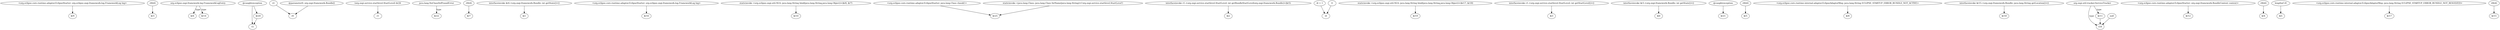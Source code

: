 digraph g {
0[label="<org.eclipse.core.runtime.adaptor.EclipseStarter: org.eclipse.osgi.framework.log.FrameworkLog log>"]
1[label="$r9"]
0->1[label=""]
2[label="r0[i4]"]
3[label="$r3"]
2->3[label=""]
4[label="org.eclipse.osgi.framework.log.FrameworkLogEntry"]
5[label="$r6"]
4->5[label="type"]
6[label="@caughtexception"]
7[label="r2"]
6->7[label=""]
8[label="r2"]
9[label="r0"]
8->9[label=""]
10[label="(org.osgi.service.startlevel.StartLevel) $r26"]
11[label="r1"]
10->11[label=""]
12[label="java.lang.NoClassDefFoundError"]
13[label="$r22"]
12->13[label="type"]
14[label="r0[i4]"]
15[label="$r7"]
14->15[label=""]
16[label="interfaceinvoke $r4.<org.osgi.framework.Bundle: int getState()>()"]
17[label="$i1"]
16->17[label=""]
18[label="<org.eclipse.core.runtime.adaptor.EclipseStarter: org.eclipse.osgi.framework.log.FrameworkLog log>"]
19[label="$r16"]
18->19[label=""]
20[label="staticinvoke <org.eclipse.osgi.util.NLS: java.lang.String bind(java.lang.String,java.lang.Object)>($r8, $r7)"]
21[label="$r10"]
20->21[label=""]
22[label="<org.eclipse.core.runtime.adaptor.EclipseStarter: java.lang.Class class$1>"]
23[label="$r25"]
22->23[label=""]
24[label="interfaceinvoke r1.<org.osgi.service.startlevel.StartLevel: int getBundleStartLevel(org.osgi.framework.Bundle)>($r5)"]
25[label="$i2"]
24->25[label=""]
26[label="i4 + 1"]
27[label="i4"]
26->27[label=""]
28[label="@parameter0: org.osgi.framework.Bundle[]"]
28->9[label=""]
29[label="staticinvoke <org.eclipse.osgi.util.NLS: java.lang.String bind(java.lang.String,java.lang.Object)>($r17, $r18)"]
30[label="$r19"]
29->30[label=""]
31[label="interfaceinvoke r1.<org.osgi.service.startlevel.StartLevel: int getStartLevel()>()"]
32[label="$i3"]
31->32[label=""]
33[label="interfaceinvoke $r3.<org.osgi.framework.Bundle: int getState()>()"]
34[label="$i0"]
33->34[label=""]
35[label="@caughtexception"]
36[label="$r21"]
35->36[label=""]
37[label="r0[i4]"]
38[label="$r5"]
37->38[label=""]
39[label="<org.eclipse.core.runtime.internal.adaptor.EclipseAdaptorMsg: java.lang.String ECLIPSE_STARTUP_ERROR_BUNDLE_NOT_ACTIVE>"]
40[label="$r8"]
39->40[label=""]
41[label="$r20"]
6->41[label=""]
42[label="staticinvoke <java.lang.Class: java.lang.Class forName(java.lang.String)>('org.osgi.service.startlevel.StartLevel')"]
42->23[label=""]
43[label="interfaceinvoke $r15.<org.osgi.framework.Bundle: java.lang.String getLocation()>()"]
44[label="$r18"]
43->44[label=""]
45[label="org.osgi.util.tracker.ServiceTracker"]
46[label="r24"]
45->46[label="type"]
47[label="$r11"]
47->46[label=""]
48[label="<org.eclipse.core.runtime.adaptor.EclipseStarter: org.osgi.framework.BundleContext context>"]
49[label="$r12"]
48->49[label=""]
50[label="null"]
50->46[label=""]
51[label="$r14"]
4->51[label="type"]
45->47[label="type"]
52[label="r0[i4]"]
53[label="$r4"]
52->53[label=""]
41->7[label=""]
54[label="0"]
54->27[label=""]
55[label="lengthof r0"]
56[label="$i5"]
55->56[label=""]
57[label="<org.eclipse.core.runtime.internal.adaptor.EclipseAdaptorMsg: java.lang.String ECLIPSE_STARTUP_ERROR_BUNDLE_NOT_RESOLVED>"]
58[label="$r17"]
57->58[label=""]
59[label="r0[i4]"]
60[label="$r15"]
59->60[label=""]
}